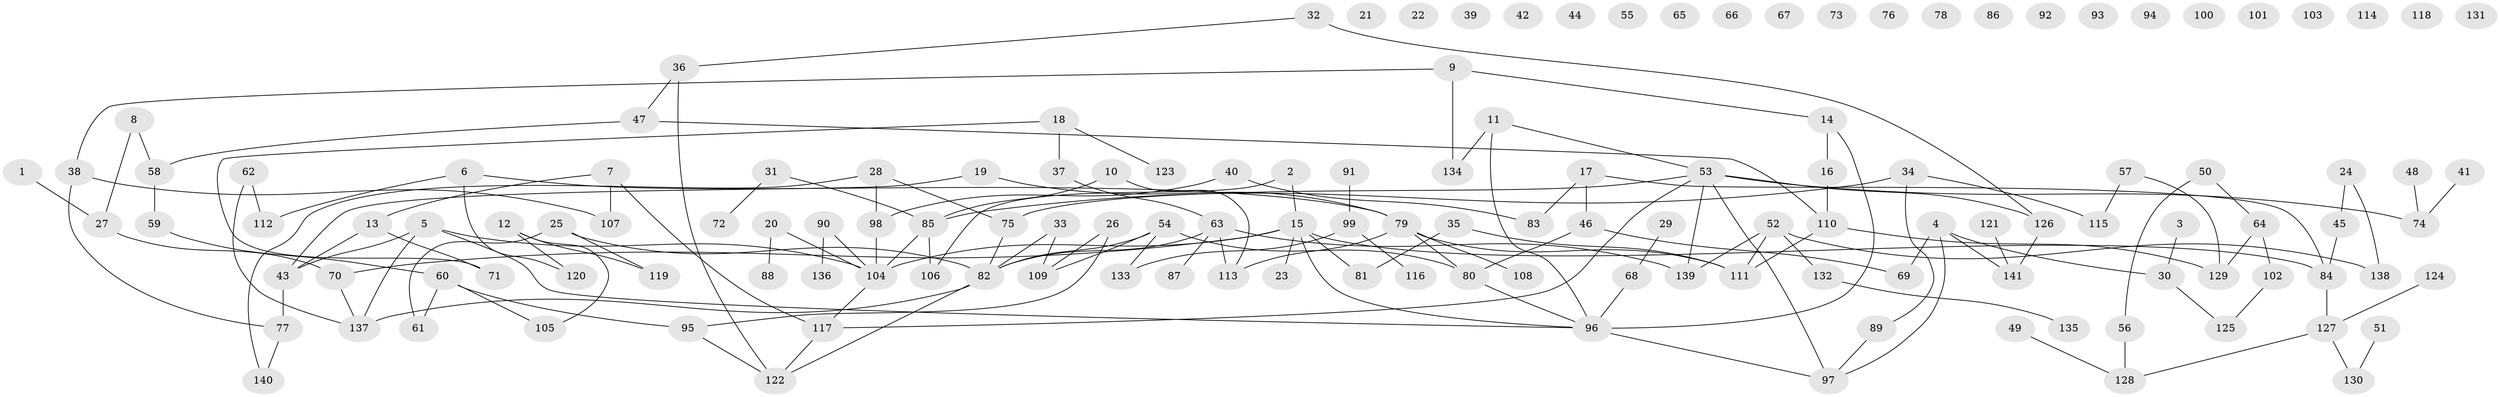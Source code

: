 // Generated by graph-tools (version 1.1) at 2025/40/03/09/25 04:40:30]
// undirected, 141 vertices, 159 edges
graph export_dot {
graph [start="1"]
  node [color=gray90,style=filled];
  1;
  2;
  3;
  4;
  5;
  6;
  7;
  8;
  9;
  10;
  11;
  12;
  13;
  14;
  15;
  16;
  17;
  18;
  19;
  20;
  21;
  22;
  23;
  24;
  25;
  26;
  27;
  28;
  29;
  30;
  31;
  32;
  33;
  34;
  35;
  36;
  37;
  38;
  39;
  40;
  41;
  42;
  43;
  44;
  45;
  46;
  47;
  48;
  49;
  50;
  51;
  52;
  53;
  54;
  55;
  56;
  57;
  58;
  59;
  60;
  61;
  62;
  63;
  64;
  65;
  66;
  67;
  68;
  69;
  70;
  71;
  72;
  73;
  74;
  75;
  76;
  77;
  78;
  79;
  80;
  81;
  82;
  83;
  84;
  85;
  86;
  87;
  88;
  89;
  90;
  91;
  92;
  93;
  94;
  95;
  96;
  97;
  98;
  99;
  100;
  101;
  102;
  103;
  104;
  105;
  106;
  107;
  108;
  109;
  110;
  111;
  112;
  113;
  114;
  115;
  116;
  117;
  118;
  119;
  120;
  121;
  122;
  123;
  124;
  125;
  126;
  127;
  128;
  129;
  130;
  131;
  132;
  133;
  134;
  135;
  136;
  137;
  138;
  139;
  140;
  141;
  1 -- 27;
  2 -- 15;
  2 -- 106;
  3 -- 30;
  4 -- 30;
  4 -- 69;
  4 -- 97;
  4 -- 141;
  5 -- 43;
  5 -- 96;
  5 -- 104;
  5 -- 137;
  6 -- 79;
  6 -- 112;
  6 -- 120;
  7 -- 13;
  7 -- 107;
  7 -- 117;
  8 -- 27;
  8 -- 58;
  9 -- 14;
  9 -- 38;
  9 -- 134;
  10 -- 85;
  10 -- 113;
  11 -- 53;
  11 -- 96;
  11 -- 134;
  12 -- 105;
  12 -- 119;
  12 -- 120;
  13 -- 43;
  13 -- 71;
  14 -- 16;
  14 -- 96;
  15 -- 23;
  15 -- 70;
  15 -- 81;
  15 -- 84;
  15 -- 96;
  15 -- 104;
  16 -- 110;
  17 -- 46;
  17 -- 83;
  17 -- 84;
  18 -- 37;
  18 -- 71;
  18 -- 123;
  19 -- 43;
  19 -- 79;
  20 -- 88;
  20 -- 104;
  24 -- 45;
  24 -- 138;
  25 -- 61;
  25 -- 82;
  25 -- 119;
  26 -- 95;
  26 -- 109;
  27 -- 70;
  28 -- 75;
  28 -- 98;
  28 -- 140;
  29 -- 68;
  30 -- 125;
  31 -- 72;
  31 -- 85;
  32 -- 36;
  32 -- 126;
  33 -- 82;
  33 -- 109;
  34 -- 85;
  34 -- 89;
  34 -- 115;
  35 -- 81;
  35 -- 111;
  36 -- 47;
  36 -- 122;
  37 -- 63;
  38 -- 77;
  38 -- 107;
  40 -- 83;
  40 -- 98;
  41 -- 74;
  43 -- 77;
  45 -- 84;
  46 -- 69;
  46 -- 80;
  47 -- 58;
  47 -- 110;
  48 -- 74;
  49 -- 128;
  50 -- 56;
  50 -- 64;
  51 -- 130;
  52 -- 111;
  52 -- 132;
  52 -- 138;
  52 -- 139;
  53 -- 74;
  53 -- 75;
  53 -- 97;
  53 -- 117;
  53 -- 126;
  53 -- 139;
  54 -- 80;
  54 -- 82;
  54 -- 109;
  54 -- 133;
  56 -- 128;
  57 -- 115;
  57 -- 129;
  58 -- 59;
  59 -- 60;
  60 -- 61;
  60 -- 95;
  60 -- 105;
  62 -- 112;
  62 -- 137;
  63 -- 82;
  63 -- 87;
  63 -- 113;
  63 -- 139;
  64 -- 102;
  64 -- 129;
  68 -- 96;
  70 -- 137;
  75 -- 82;
  77 -- 140;
  79 -- 80;
  79 -- 108;
  79 -- 111;
  79 -- 113;
  80 -- 96;
  82 -- 122;
  82 -- 137;
  84 -- 127;
  85 -- 104;
  85 -- 106;
  89 -- 97;
  90 -- 104;
  90 -- 136;
  91 -- 99;
  95 -- 122;
  96 -- 97;
  98 -- 104;
  99 -- 116;
  99 -- 133;
  102 -- 125;
  104 -- 117;
  110 -- 111;
  110 -- 129;
  117 -- 122;
  121 -- 141;
  124 -- 127;
  126 -- 141;
  127 -- 128;
  127 -- 130;
  132 -- 135;
}

